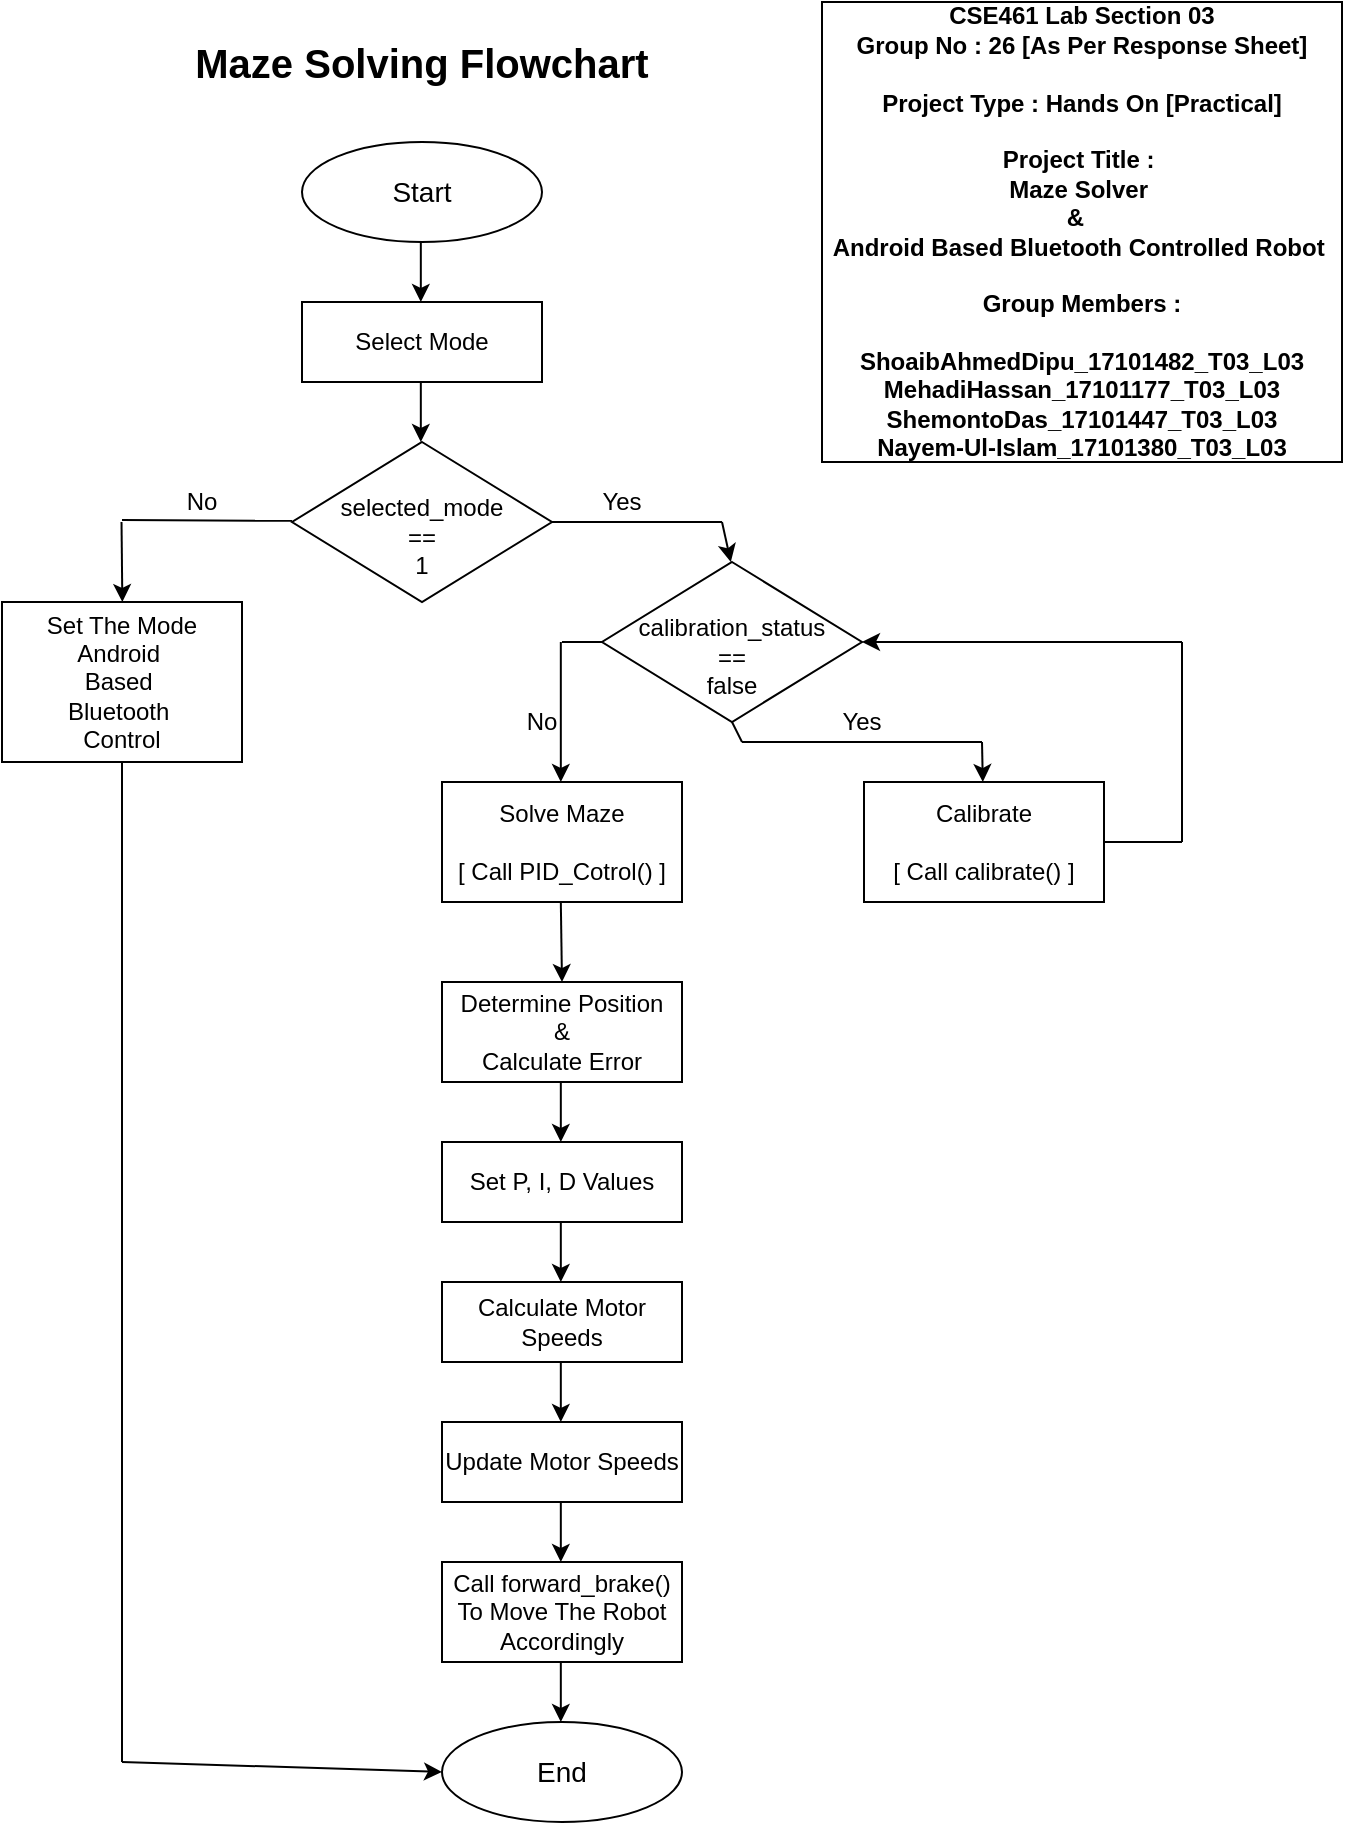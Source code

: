 <mxfile version="14.1.2" type="device"><diagram id="NoRf3zqDJ6fJylDg2Lsv" name="Page-1"><mxGraphModel dx="1283" dy="689" grid="1" gridSize="10" guides="1" tooltips="1" connect="1" arrows="1" fold="1" page="1" pageScale="1" pageWidth="850" pageHeight="1000" math="0" shadow="0"><root><mxCell id="0"/><mxCell id="1" parent="0"/><mxCell id="WZoCWzpdVXjhfjAFHLnY-2" value="Select Mode" style="rounded=0;whiteSpace=wrap;html=1;" parent="1" vertex="1"><mxGeometry x="320" y="160" width="120" height="40" as="geometry"/></mxCell><mxCell id="WZoCWzpdVXjhfjAFHLnY-3" value="&lt;br&gt;selected_mode &lt;br&gt;== &lt;br&gt;1" style="rhombus;whiteSpace=wrap;html=1;" parent="1" vertex="1"><mxGeometry x="315" y="230" width="130" height="80" as="geometry"/></mxCell><mxCell id="WZoCWzpdVXjhfjAFHLnY-4" value="&lt;br&gt;calibration_status &lt;br&gt;== &lt;br&gt;false" style="rhombus;whiteSpace=wrap;html=1;" parent="1" vertex="1"><mxGeometry x="470" y="290" width="130" height="80" as="geometry"/></mxCell><mxCell id="WZoCWzpdVXjhfjAFHLnY-5" value="Calibrate&lt;br&gt;&lt;br&gt;[ Call calibrate() ]" style="rounded=0;whiteSpace=wrap;html=1;" parent="1" vertex="1"><mxGeometry x="601" y="400" width="120" height="60" as="geometry"/></mxCell><mxCell id="WZoCWzpdVXjhfjAFHLnY-6" value="Solve Maze&lt;br&gt;&lt;br&gt;[ Call PID_Cotrol() ]" style="rounded=0;whiteSpace=wrap;html=1;" parent="1" vertex="1"><mxGeometry x="390" y="400" width="120" height="60" as="geometry"/></mxCell><mxCell id="WZoCWzpdVXjhfjAFHLnY-7" value="&lt;div&gt;Determine Position&lt;/div&gt;&lt;div&gt;&amp;amp;&lt;/div&gt;&lt;div&gt;Calculate Error&lt;/div&gt;" style="rounded=0;whiteSpace=wrap;html=1;" parent="1" vertex="1"><mxGeometry x="390" y="500" width="120" height="50" as="geometry"/></mxCell><mxCell id="WZoCWzpdVXjhfjAFHLnY-9" value="Set P, I, D Values" style="rounded=0;whiteSpace=wrap;html=1;" parent="1" vertex="1"><mxGeometry x="390" y="580" width="120" height="40" as="geometry"/></mxCell><mxCell id="WZoCWzpdVXjhfjAFHLnY-10" value="Calculate Motor Speeds" style="rounded=0;whiteSpace=wrap;html=1;" parent="1" vertex="1"><mxGeometry x="390" y="650" width="120" height="40" as="geometry"/></mxCell><mxCell id="WZoCWzpdVXjhfjAFHLnY-12" value="Update Motor Speeds" style="rounded=0;whiteSpace=wrap;html=1;" parent="1" vertex="1"><mxGeometry x="390" y="720" width="120" height="40" as="geometry"/></mxCell><mxCell id="WZoCWzpdVXjhfjAFHLnY-13" value="Call forward_brake() To Move The Robot Accordingly" style="rounded=0;whiteSpace=wrap;html=1;" parent="1" vertex="1"><mxGeometry x="390" y="790" width="120" height="50" as="geometry"/></mxCell><mxCell id="WZoCWzpdVXjhfjAFHLnY-15" value="&lt;font style=&quot;font-size: 20px&quot;&gt;&lt;b&gt;Maze Solving Flowchart&lt;/b&gt;&lt;/font&gt;" style="text;html=1;strokeColor=none;fillColor=none;align=center;verticalAlign=middle;whiteSpace=wrap;rounded=0;" parent="1" vertex="1"><mxGeometry x="260" y="30" width="240" height="20" as="geometry"/></mxCell><mxCell id="WZoCWzpdVXjhfjAFHLnY-16" value="&lt;br&gt;&lt;div&gt;Set The Mode&lt;/div&gt;&lt;div&gt;Android&amp;nbsp;&lt;/div&gt;&lt;div&gt;Based&amp;nbsp;&lt;/div&gt;&lt;div&gt;Bluetooth&amp;nbsp;&lt;/div&gt;&lt;div&gt;Control&lt;/div&gt;&lt;div&gt;&lt;br&gt;&lt;/div&gt;" style="rounded=0;whiteSpace=wrap;html=1;" parent="1" vertex="1"><mxGeometry x="170" y="310" width="120" height="80" as="geometry"/></mxCell><mxCell id="WZoCWzpdVXjhfjAFHLnY-17" value="&lt;span style=&quot;font-size: 14px&quot;&gt;Start&lt;/span&gt;" style="ellipse;whiteSpace=wrap;html=1;" parent="1" vertex="1"><mxGeometry x="320" y="80" width="120" height="50" as="geometry"/></mxCell><mxCell id="WZoCWzpdVXjhfjAFHLnY-19" value="&lt;span style=&quot;font-size: 14px&quot;&gt;End&lt;/span&gt;" style="ellipse;whiteSpace=wrap;html=1;" parent="1" vertex="1"><mxGeometry x="390" y="870" width="120" height="50" as="geometry"/></mxCell><mxCell id="WZoCWzpdVXjhfjAFHLnY-20" value="" style="endArrow=classic;html=1;" parent="1" edge="1"><mxGeometry width="50" height="50" relative="1" as="geometry"><mxPoint x="449.41" y="370" as="sourcePoint"/><mxPoint x="449.41" y="400" as="targetPoint"/><Array as="points"><mxPoint x="449.41" y="390"/></Array></mxGeometry></mxCell><mxCell id="WZoCWzpdVXjhfjAFHLnY-21" value="" style="endArrow=classic;html=1;" parent="1" edge="1"><mxGeometry width="50" height="50" relative="1" as="geometry"><mxPoint x="379.41" y="130" as="sourcePoint"/><mxPoint x="379.41" y="160" as="targetPoint"/></mxGeometry></mxCell><mxCell id="WZoCWzpdVXjhfjAFHLnY-22" value="" style="endArrow=classic;html=1;" parent="1" edge="1"><mxGeometry width="50" height="50" relative="1" as="geometry"><mxPoint x="379.41" y="200.0" as="sourcePoint"/><mxPoint x="379.41" y="230.0" as="targetPoint"/></mxGeometry></mxCell><mxCell id="WZoCWzpdVXjhfjAFHLnY-25" value="" style="endArrow=classic;html=1;" parent="1" edge="1"><mxGeometry width="50" height="50" relative="1" as="geometry"><mxPoint x="530" y="270" as="sourcePoint"/><mxPoint x="534.41" y="290.0" as="targetPoint"/></mxGeometry></mxCell><mxCell id="WZoCWzpdVXjhfjAFHLnY-26" value="" style="endArrow=none;html=1;exitX=1;exitY=0.5;exitDx=0;exitDy=0;" parent="1" source="WZoCWzpdVXjhfjAFHLnY-3" edge="1"><mxGeometry width="50" height="50" relative="1" as="geometry"><mxPoint x="480" y="280" as="sourcePoint"/><mxPoint x="530" y="270" as="targetPoint"/></mxGeometry></mxCell><mxCell id="WZoCWzpdVXjhfjAFHLnY-27" value="" style="endArrow=classic;html=1;" parent="1" edge="1"><mxGeometry width="50" height="50" relative="1" as="geometry"><mxPoint x="660" y="380" as="sourcePoint"/><mxPoint x="660.41" y="400.0" as="targetPoint"/></mxGeometry></mxCell><mxCell id="WZoCWzpdVXjhfjAFHLnY-28" value="" style="endArrow=none;html=1;" parent="1" edge="1"><mxGeometry width="50" height="50" relative="1" as="geometry"><mxPoint x="580" y="380" as="sourcePoint"/><mxPoint x="660" y="380" as="targetPoint"/></mxGeometry></mxCell><mxCell id="WZoCWzpdVXjhfjAFHLnY-29" value="" style="endArrow=none;html=1;" parent="1" edge="1"><mxGeometry width="50" height="50" relative="1" as="geometry"><mxPoint x="580" y="380" as="sourcePoint"/><mxPoint x="540" y="380" as="targetPoint"/></mxGeometry></mxCell><mxCell id="WZoCWzpdVXjhfjAFHLnY-31" value="" style="endArrow=none;html=1;exitX=1;exitY=0.5;exitDx=0;exitDy=0;" parent="1" source="WZoCWzpdVXjhfjAFHLnY-5" edge="1"><mxGeometry width="50" height="50" relative="1" as="geometry"><mxPoint x="740" y="460" as="sourcePoint"/><mxPoint x="760" y="430" as="targetPoint"/></mxGeometry></mxCell><mxCell id="WZoCWzpdVXjhfjAFHLnY-32" value="" style="endArrow=none;html=1;" parent="1" edge="1"><mxGeometry width="50" height="50" relative="1" as="geometry"><mxPoint x="760" y="430" as="sourcePoint"/><mxPoint x="760" y="330" as="targetPoint"/></mxGeometry></mxCell><mxCell id="WZoCWzpdVXjhfjAFHLnY-33" value="" style="endArrow=classic;html=1;entryX=1;entryY=0.5;entryDx=0;entryDy=0;" parent="1" target="WZoCWzpdVXjhfjAFHLnY-4" edge="1"><mxGeometry width="50" height="50" relative="1" as="geometry"><mxPoint x="760" y="330" as="sourcePoint"/><mxPoint x="620" y="345.0" as="targetPoint"/></mxGeometry></mxCell><mxCell id="WZoCWzpdVXjhfjAFHLnY-34" value="" style="endArrow=none;html=1;entryX=0.5;entryY=1;entryDx=0;entryDy=0;" parent="1" target="WZoCWzpdVXjhfjAFHLnY-4" edge="1"><mxGeometry width="50" height="50" relative="1" as="geometry"><mxPoint x="540" y="380" as="sourcePoint"/><mxPoint x="530" y="370" as="targetPoint"/></mxGeometry></mxCell><mxCell id="WZoCWzpdVXjhfjAFHLnY-35" value="" style="endArrow=none;html=1;entryX=0;entryY=0.5;entryDx=0;entryDy=0;" parent="1" target="WZoCWzpdVXjhfjAFHLnY-4" edge="1"><mxGeometry width="50" height="50" relative="1" as="geometry"><mxPoint x="450" y="330" as="sourcePoint"/><mxPoint x="390" y="350" as="targetPoint"/></mxGeometry></mxCell><mxCell id="WZoCWzpdVXjhfjAFHLnY-36" value="" style="endArrow=none;html=1;" parent="1" edge="1"><mxGeometry width="50" height="50" relative="1" as="geometry"><mxPoint x="449.41" y="370" as="sourcePoint"/><mxPoint x="449.41" y="330" as="targetPoint"/></mxGeometry></mxCell><mxCell id="WZoCWzpdVXjhfjAFHLnY-39" value="" style="endArrow=classic;html=1;entryX=0;entryY=0.5;entryDx=0;entryDy=0;" parent="1" target="WZoCWzpdVXjhfjAFHLnY-19" edge="1"><mxGeometry width="50" height="50" relative="1" as="geometry"><mxPoint x="230" y="890" as="sourcePoint"/><mxPoint x="220.0" y="910.0" as="targetPoint"/></mxGeometry></mxCell><mxCell id="WZoCWzpdVXjhfjAFHLnY-40" value="" style="endArrow=classic;html=1;entryX=0.5;entryY=0;entryDx=0;entryDy=0;" parent="1" target="WZoCWzpdVXjhfjAFHLnY-7" edge="1"><mxGeometry width="50" height="50" relative="1" as="geometry"><mxPoint x="449.41" y="460" as="sourcePoint"/><mxPoint x="449.41" y="490" as="targetPoint"/></mxGeometry></mxCell><mxCell id="WZoCWzpdVXjhfjAFHLnY-41" value="" style="endArrow=classic;html=1;" parent="1" edge="1"><mxGeometry width="50" height="50" relative="1" as="geometry"><mxPoint x="449.41" y="550" as="sourcePoint"/><mxPoint x="449.41" y="580" as="targetPoint"/></mxGeometry></mxCell><mxCell id="WZoCWzpdVXjhfjAFHLnY-42" value="" style="endArrow=classic;html=1;" parent="1" edge="1"><mxGeometry width="50" height="50" relative="1" as="geometry"><mxPoint x="449.41" y="620" as="sourcePoint"/><mxPoint x="449.41" y="650" as="targetPoint"/></mxGeometry></mxCell><mxCell id="WZoCWzpdVXjhfjAFHLnY-43" value="" style="endArrow=classic;html=1;" parent="1" edge="1"><mxGeometry width="50" height="50" relative="1" as="geometry"><mxPoint x="449.41" y="690" as="sourcePoint"/><mxPoint x="449.41" y="720" as="targetPoint"/></mxGeometry></mxCell><mxCell id="WZoCWzpdVXjhfjAFHLnY-44" value="" style="endArrow=classic;html=1;" parent="1" edge="1"><mxGeometry width="50" height="50" relative="1" as="geometry"><mxPoint x="449.41" y="760" as="sourcePoint"/><mxPoint x="449.41" y="790" as="targetPoint"/></mxGeometry></mxCell><mxCell id="WZoCWzpdVXjhfjAFHLnY-45" value="" style="endArrow=classic;html=1;" parent="1" edge="1"><mxGeometry width="50" height="50" relative="1" as="geometry"><mxPoint x="449.41" y="840" as="sourcePoint"/><mxPoint x="449.41" y="870" as="targetPoint"/></mxGeometry></mxCell><mxCell id="WZoCWzpdVXjhfjAFHLnY-46" value="" style="endArrow=classic;html=1;" parent="1" edge="1"><mxGeometry width="50" height="50" relative="1" as="geometry"><mxPoint x="229.76" y="270" as="sourcePoint"/><mxPoint x="230.17" y="310" as="targetPoint"/></mxGeometry></mxCell><mxCell id="WZoCWzpdVXjhfjAFHLnY-47" value="" style="endArrow=none;html=1;" parent="1" edge="1"><mxGeometry width="50" height="50" relative="1" as="geometry"><mxPoint x="230" y="890" as="sourcePoint"/><mxPoint x="230" y="390" as="targetPoint"/></mxGeometry></mxCell><mxCell id="WZoCWzpdVXjhfjAFHLnY-48" value="" style="endArrow=none;html=1;" parent="1" edge="1"><mxGeometry width="50" height="50" relative="1" as="geometry"><mxPoint x="230" y="269" as="sourcePoint"/><mxPoint x="315" y="269.41" as="targetPoint"/></mxGeometry></mxCell><mxCell id="WZoCWzpdVXjhfjAFHLnY-50" value="&lt;div&gt;&lt;b&gt;CSE461 Lab Section 03&lt;/b&gt;&lt;/div&gt;&lt;div&gt;&lt;b&gt;Group No : 26 [As Per Response Sheet]&lt;/b&gt;&lt;/div&gt;&lt;div&gt;&lt;b&gt;&amp;nbsp;&lt;/b&gt;&lt;/div&gt;&lt;div&gt;&lt;b&gt;Project Type : Hands On [Practical]&lt;/b&gt;&lt;/div&gt;&lt;div&gt;&lt;b&gt;&lt;br&gt;&lt;/b&gt;&lt;/div&gt;&lt;div&gt;&lt;b&gt;Project Title :&amp;nbsp;&lt;/b&gt;&lt;/div&gt;&lt;div&gt;&lt;b&gt;Maze Solver&amp;nbsp;&lt;/b&gt;&lt;/div&gt;&lt;div&gt;&lt;b&gt;&amp;amp;&amp;nbsp;&amp;nbsp;&lt;/b&gt;&lt;/div&gt;&lt;div&gt;&lt;b&gt;Android Based Bluetooth Controlled Robot&amp;nbsp;&lt;/b&gt;&lt;/div&gt;&lt;div&gt;&lt;b&gt;&lt;br&gt;&lt;/b&gt;&lt;/div&gt;&lt;div&gt;&lt;b&gt;Group Members :&lt;/b&gt;&lt;/div&gt;&lt;div&gt;&lt;b&gt;&lt;br&gt;&lt;/b&gt;&lt;/div&gt;&lt;div&gt;&lt;b&gt;ShoaibAhmedDipu_17101482_T03_L03&lt;/b&gt;&lt;/div&gt;&lt;div&gt;&lt;b&gt;MehadiHassan_17101177_T03_L03&lt;/b&gt;&lt;/div&gt;&lt;div&gt;&lt;b&gt;ShemontoDas_17101447_T03_L03&lt;/b&gt;&lt;/div&gt;&lt;div&gt;&lt;b&gt;Nayem-Ul-Islam_17101380_T03_L03&lt;/b&gt;&lt;/div&gt;" style="rounded=0;whiteSpace=wrap;html=1;" parent="1" vertex="1"><mxGeometry x="580" y="10" width="260" height="230" as="geometry"/></mxCell><mxCell id="WZoCWzpdVXjhfjAFHLnY-56" value="Yes" style="text;html=1;strokeColor=none;fillColor=none;align=center;verticalAlign=middle;whiteSpace=wrap;rounded=0;" parent="1" vertex="1"><mxGeometry x="460" y="250" width="40" height="20" as="geometry"/></mxCell><mxCell id="WZoCWzpdVXjhfjAFHLnY-58" value="No" style="text;html=1;strokeColor=none;fillColor=none;align=center;verticalAlign=middle;whiteSpace=wrap;rounded=0;" parent="1" vertex="1"><mxGeometry x="250" y="250" width="40" height="20" as="geometry"/></mxCell><mxCell id="WZoCWzpdVXjhfjAFHLnY-60" value="Yes" style="text;html=1;strokeColor=none;fillColor=none;align=center;verticalAlign=middle;whiteSpace=wrap;rounded=0;" parent="1" vertex="1"><mxGeometry x="580" y="360" width="40" height="20" as="geometry"/></mxCell><mxCell id="WZoCWzpdVXjhfjAFHLnY-61" value="No" style="text;html=1;strokeColor=none;fillColor=none;align=center;verticalAlign=middle;whiteSpace=wrap;rounded=0;" parent="1" vertex="1"><mxGeometry x="420" y="360" width="40" height="20" as="geometry"/></mxCell></root></mxGraphModel></diagram></mxfile>